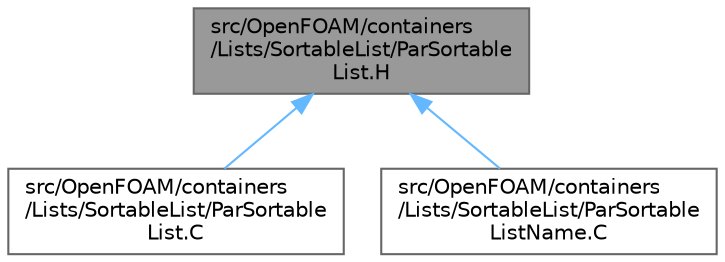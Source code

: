 digraph "src/OpenFOAM/containers/Lists/SortableList/ParSortableList.H"
{
 // LATEX_PDF_SIZE
  bgcolor="transparent";
  edge [fontname=Helvetica,fontsize=10,labelfontname=Helvetica,labelfontsize=10];
  node [fontname=Helvetica,fontsize=10,shape=box,height=0.2,width=0.4];
  Node1 [id="Node000001",label="src/OpenFOAM/containers\l/Lists/SortableList/ParSortable\lList.H",height=0.2,width=0.4,color="gray40", fillcolor="grey60", style="filled", fontcolor="black",tooltip=" "];
  Node1 -> Node2 [id="edge1_Node000001_Node000002",dir="back",color="steelblue1",style="solid",tooltip=" "];
  Node2 [id="Node000002",label="src/OpenFOAM/containers\l/Lists/SortableList/ParSortable\lList.C",height=0.2,width=0.4,color="grey40", fillcolor="white", style="filled",URL="$ParSortableList_8C.html",tooltip=" "];
  Node1 -> Node3 [id="edge2_Node000001_Node000003",dir="back",color="steelblue1",style="solid",tooltip=" "];
  Node3 [id="Node000003",label="src/OpenFOAM/containers\l/Lists/SortableList/ParSortable\lListName.C",height=0.2,width=0.4,color="grey40", fillcolor="white", style="filled",URL="$ParSortableListName_8C.html",tooltip=" "];
}
